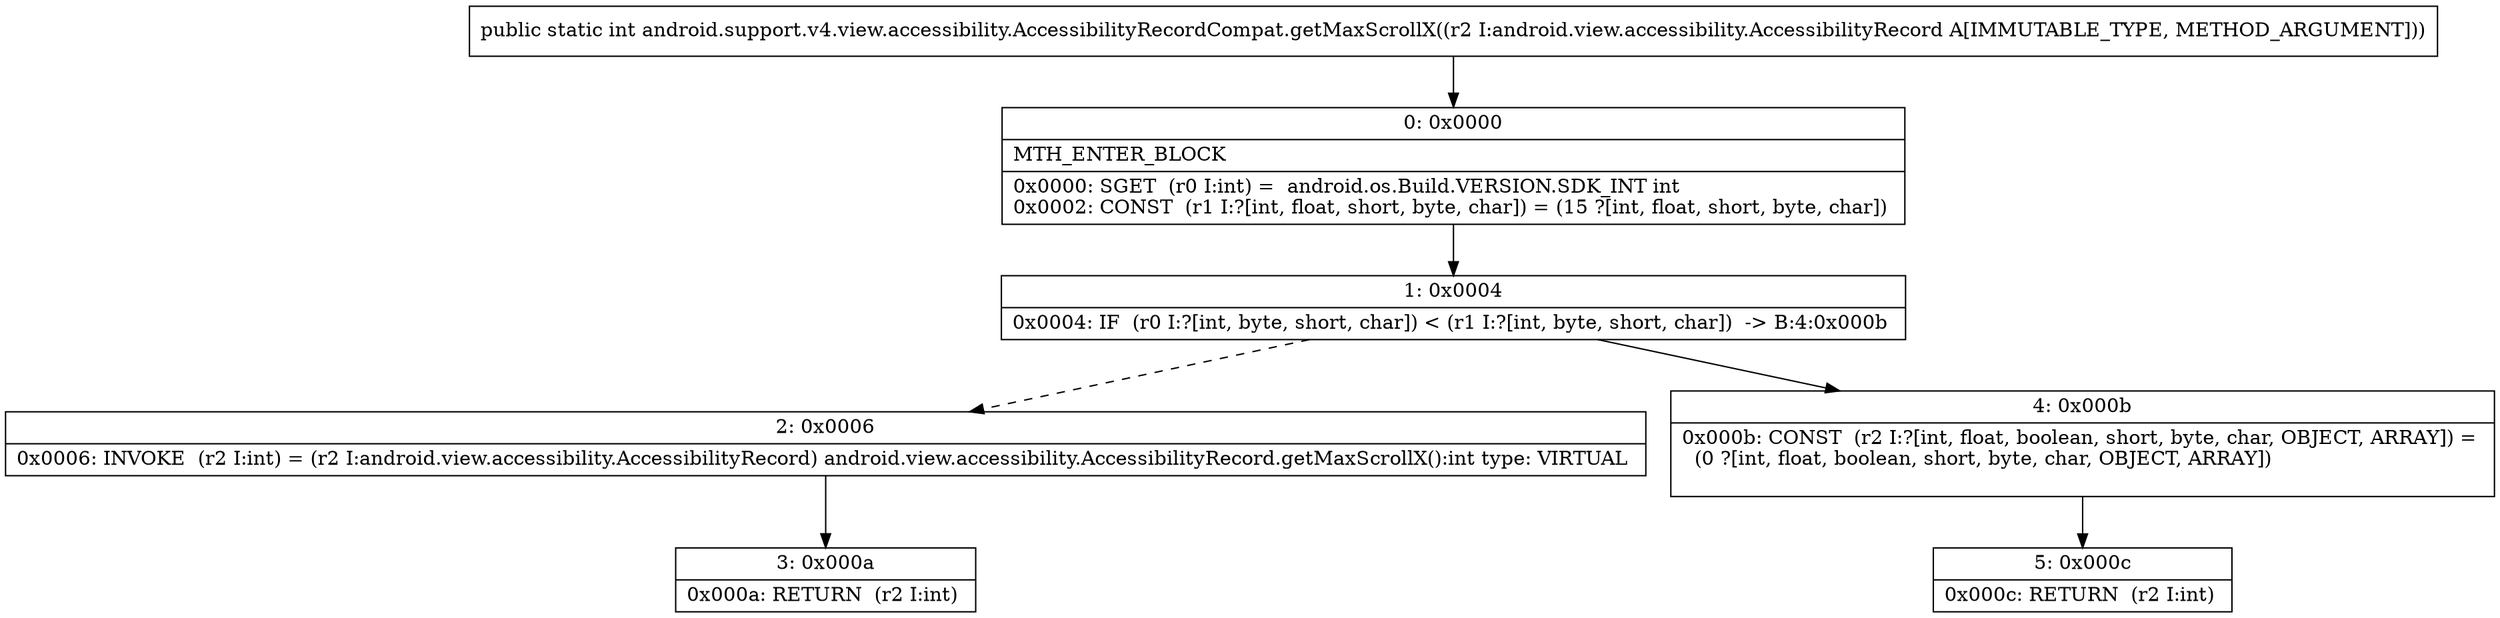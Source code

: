 digraph "CFG forandroid.support.v4.view.accessibility.AccessibilityRecordCompat.getMaxScrollX(Landroid\/view\/accessibility\/AccessibilityRecord;)I" {
Node_0 [shape=record,label="{0\:\ 0x0000|MTH_ENTER_BLOCK\l|0x0000: SGET  (r0 I:int) =  android.os.Build.VERSION.SDK_INT int \l0x0002: CONST  (r1 I:?[int, float, short, byte, char]) = (15 ?[int, float, short, byte, char]) \l}"];
Node_1 [shape=record,label="{1\:\ 0x0004|0x0004: IF  (r0 I:?[int, byte, short, char]) \< (r1 I:?[int, byte, short, char])  \-\> B:4:0x000b \l}"];
Node_2 [shape=record,label="{2\:\ 0x0006|0x0006: INVOKE  (r2 I:int) = (r2 I:android.view.accessibility.AccessibilityRecord) android.view.accessibility.AccessibilityRecord.getMaxScrollX():int type: VIRTUAL \l}"];
Node_3 [shape=record,label="{3\:\ 0x000a|0x000a: RETURN  (r2 I:int) \l}"];
Node_4 [shape=record,label="{4\:\ 0x000b|0x000b: CONST  (r2 I:?[int, float, boolean, short, byte, char, OBJECT, ARRAY]) = \l  (0 ?[int, float, boolean, short, byte, char, OBJECT, ARRAY])\l \l}"];
Node_5 [shape=record,label="{5\:\ 0x000c|0x000c: RETURN  (r2 I:int) \l}"];
MethodNode[shape=record,label="{public static int android.support.v4.view.accessibility.AccessibilityRecordCompat.getMaxScrollX((r2 I:android.view.accessibility.AccessibilityRecord A[IMMUTABLE_TYPE, METHOD_ARGUMENT])) }"];
MethodNode -> Node_0;
Node_0 -> Node_1;
Node_1 -> Node_2[style=dashed];
Node_1 -> Node_4;
Node_2 -> Node_3;
Node_4 -> Node_5;
}

